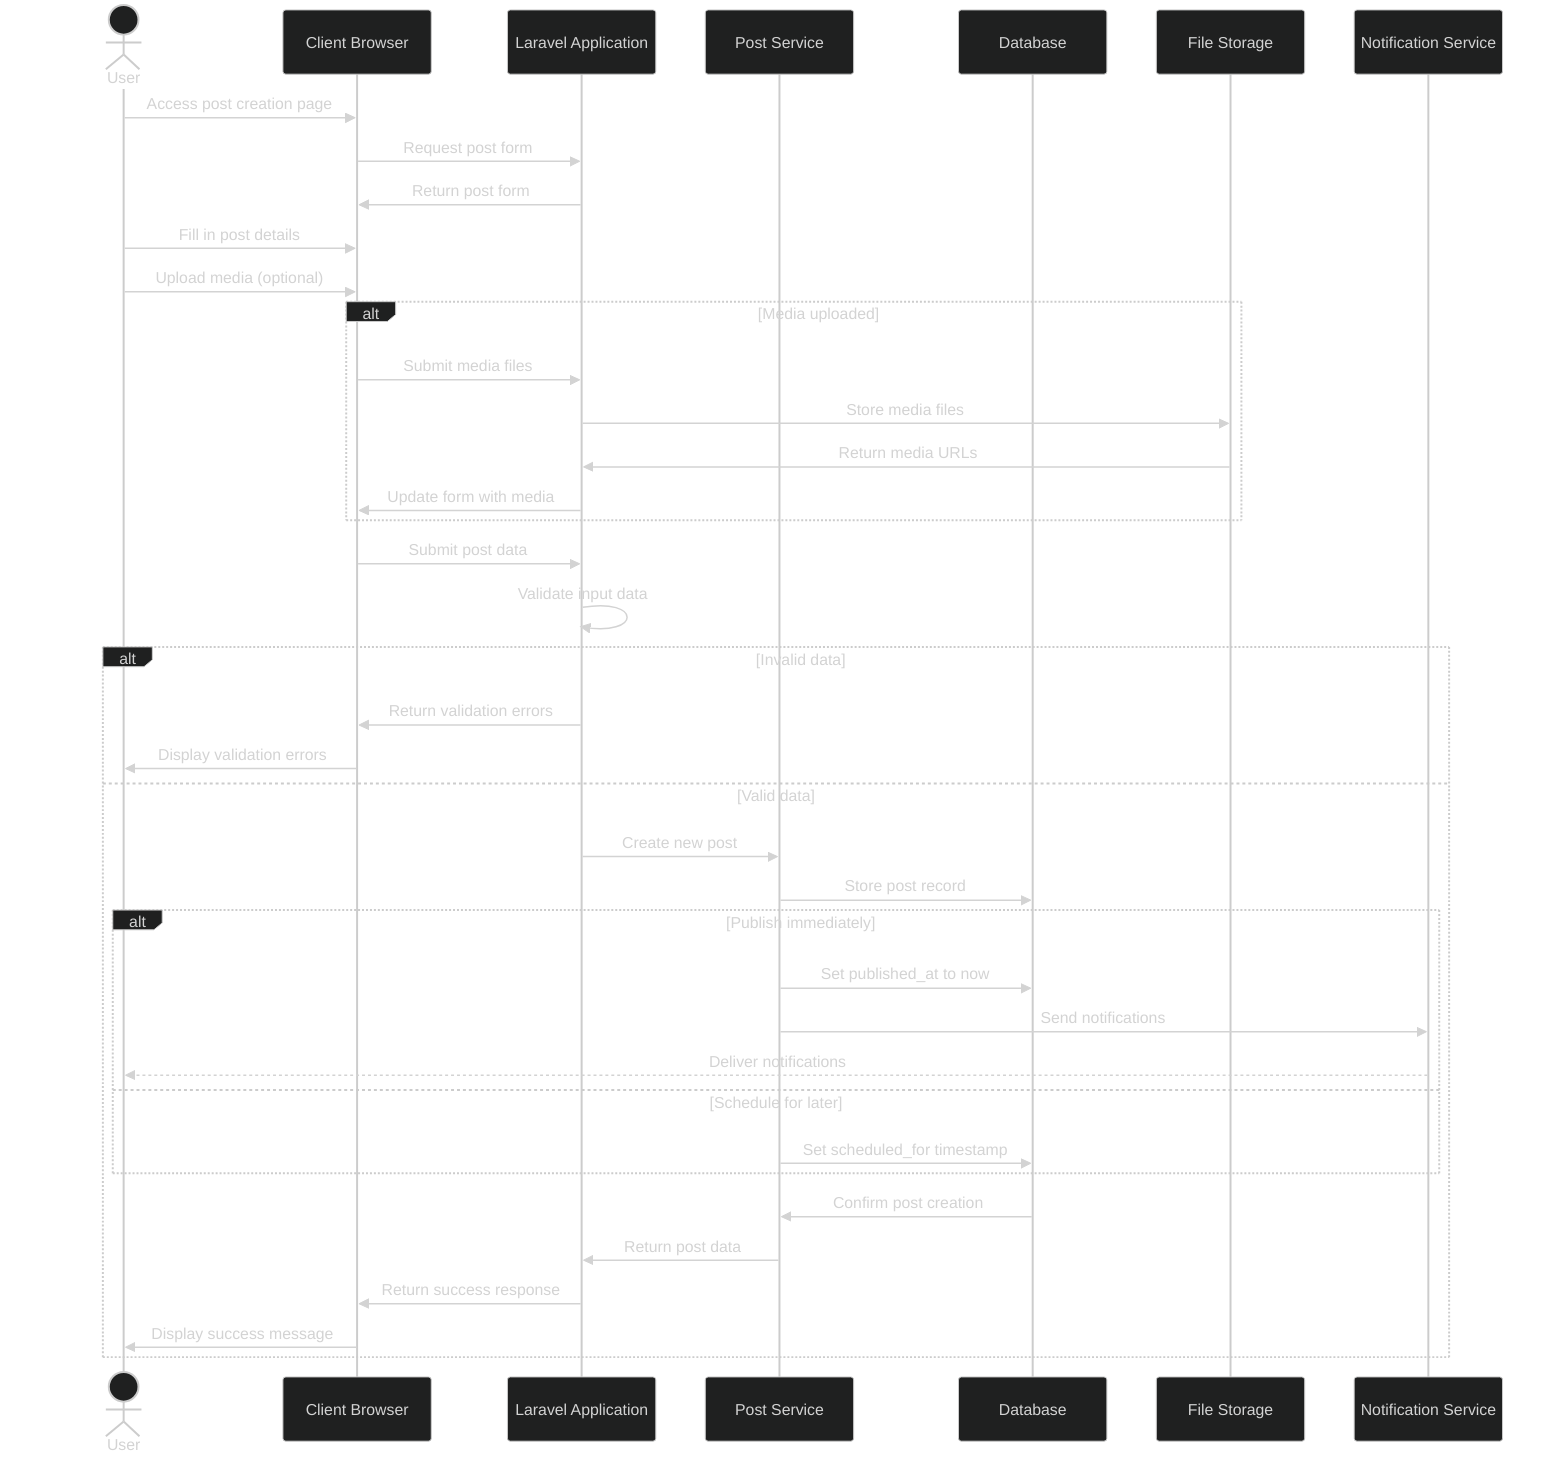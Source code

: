 %%{init: {'theme': 'dark', 'themeVariables': { 'primaryColor': '#2c3e50', 'primaryTextColor': '#ecf0f1', 'primaryBorderColor': '#7f8c8d', 'lineColor': '#ecf0f1', 'secondaryColor': '#34495e', 'tertiaryColor': '#282c34' }}}%%
sequenceDiagram
    actor User
    participant Client as Client Browser
    participant App as Laravel Application
    participant PostService as Post Service
    participant DB as Database
    participant Storage as File Storage
    participant Notification as Notification Service

    User->>Client: Access post creation page
    Client->>App: Request post form
    App->>Client: Return post form
    User->>Client: Fill in post details
    User->>Client: Upload media (optional)

    alt Media uploaded
        Client->>App: Submit media files
        App->>Storage: Store media files
        Storage->>App: Return media URLs
        App->>Client: Update form with media
    end

    Client->>App: Submit post data
    App->>App: Validate input data

    alt Invalid data
        App->>Client: Return validation errors
        Client->>User: Display validation errors
    else Valid data
        App->>PostService: Create new post
        PostService->>DB: Store post record

        alt Publish immediately
            PostService->>DB: Set published_at to now
            PostService->>Notification: Send notifications
            Notification-->>User: Deliver notifications
        else Schedule for later
            PostService->>DB: Set scheduled_for timestamp
        end

        DB->>PostService: Confirm post creation
        PostService->>App: Return post data
        App->>Client: Return success response
        Client->>User: Display success message
    end